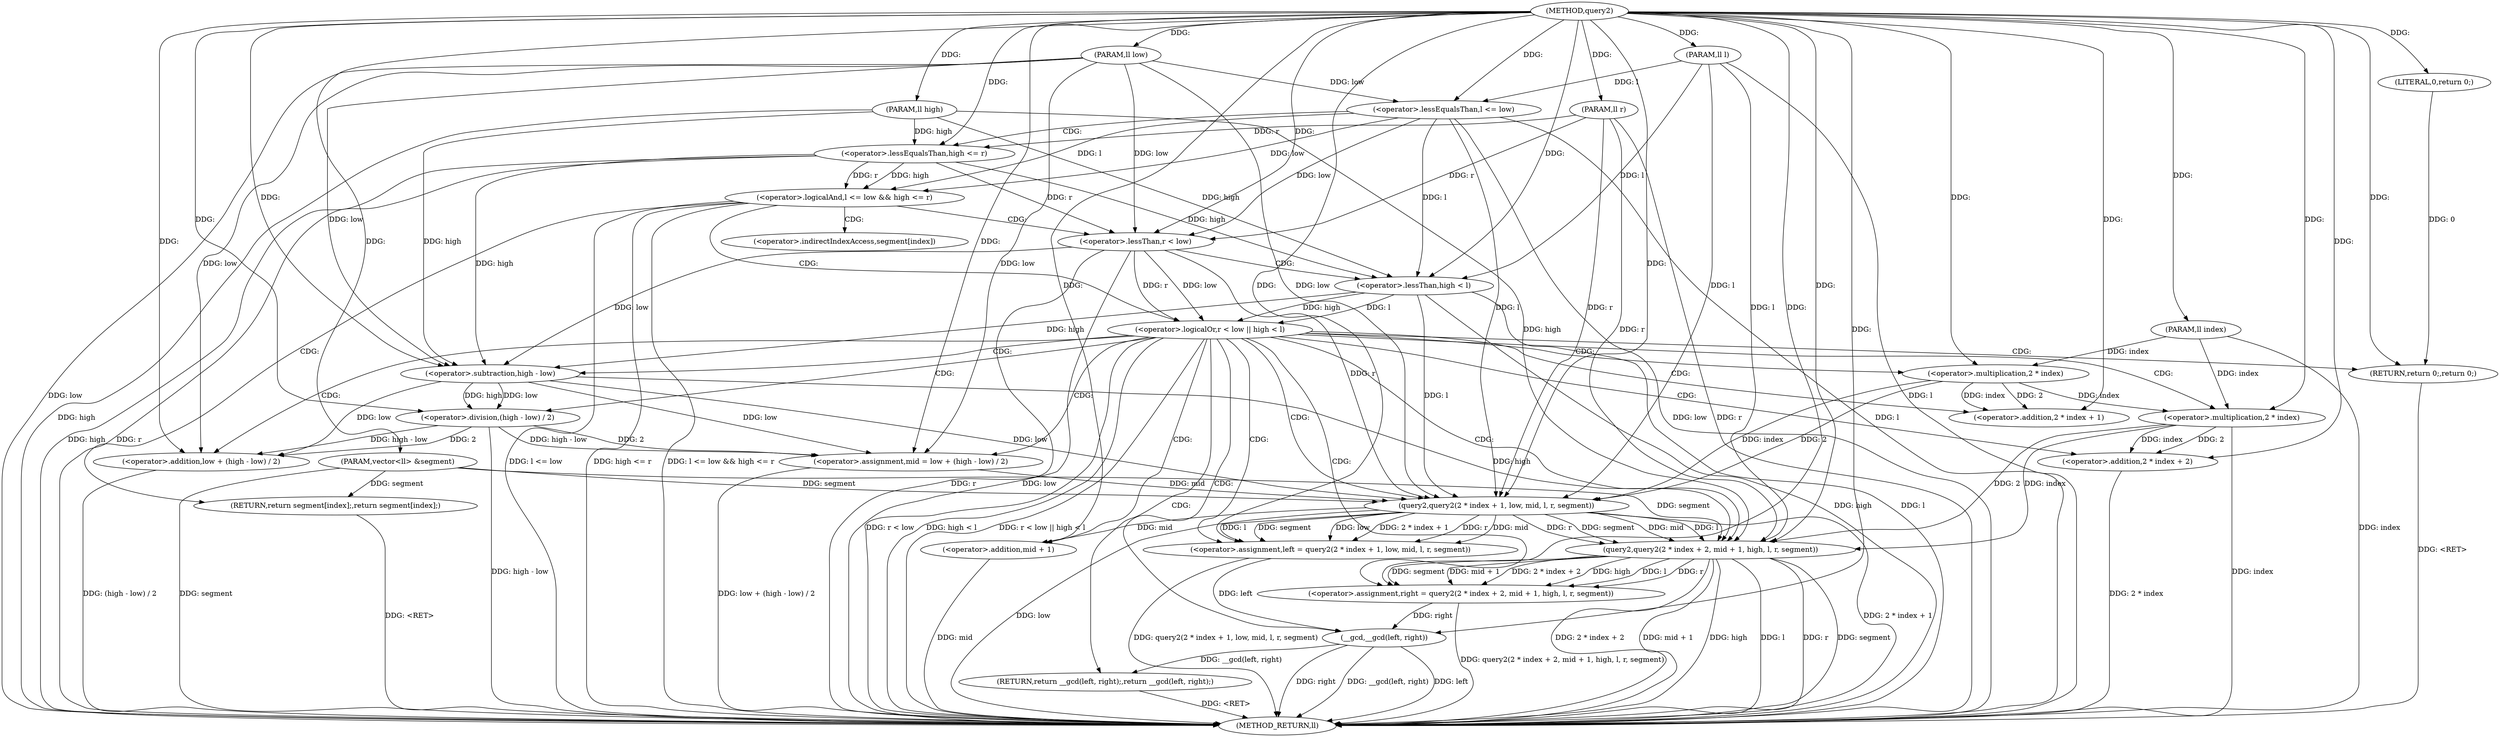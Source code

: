 digraph "query2" {  
"1000547" [label = "(METHOD,query2)" ]
"1000622" [label = "(METHOD_RETURN,ll)" ]
"1000548" [label = "(PARAM,ll index)" ]
"1000549" [label = "(PARAM,ll low)" ]
"1000550" [label = "(PARAM,ll high)" ]
"1000551" [label = "(PARAM,ll l)" ]
"1000552" [label = "(PARAM,ll r)" ]
"1000553" [label = "(PARAM,vector<ll> &segment)" ]
"1000579" [label = "(<operator>.assignment,mid = low + (high - low) / 2)" ]
"1000589" [label = "(<operator>.assignment,left = query2(2 * index + 1, low, mid, l, r, segment))" ]
"1000603" [label = "(<operator>.assignment,right = query2(2 * index + 2, mid + 1, high, l, r, segment))" ]
"1000618" [label = "(RETURN,return __gcd(left, right);,return __gcd(left, right);)" ]
"1000556" [label = "(<operator>.logicalAnd,l <= low && high <= r)" ]
"1000569" [label = "(<operator>.logicalOr,r < low || high < l)" ]
"1000576" [label = "(RETURN,return 0;,return 0;)" ]
"1000619" [label = "(__gcd,__gcd(left, right))" ]
"1000564" [label = "(RETURN,return segment[index];,return segment[index];)" ]
"1000577" [label = "(LITERAL,0,return 0;)" ]
"1000581" [label = "(<operator>.addition,low + (high - low) / 2)" ]
"1000591" [label = "(query2,query2(2 * index + 1, low, mid, l, r, segment))" ]
"1000605" [label = "(query2,query2(2 * index + 2, mid + 1, high, l, r, segment))" ]
"1000557" [label = "(<operator>.lessEqualsThan,l <= low)" ]
"1000560" [label = "(<operator>.lessEqualsThan,high <= r)" ]
"1000570" [label = "(<operator>.lessThan,r < low)" ]
"1000573" [label = "(<operator>.lessThan,high < l)" ]
"1000583" [label = "(<operator>.division,(high - low) / 2)" ]
"1000592" [label = "(<operator>.addition,2 * index + 1)" ]
"1000606" [label = "(<operator>.addition,2 * index + 2)" ]
"1000611" [label = "(<operator>.addition,mid + 1)" ]
"1000584" [label = "(<operator>.subtraction,high - low)" ]
"1000593" [label = "(<operator>.multiplication,2 * index)" ]
"1000607" [label = "(<operator>.multiplication,2 * index)" ]
"1000565" [label = "(<operator>.indirectIndexAccess,segment[index])" ]
  "1000576" -> "1000622"  [ label = "DDG: <RET>"] 
  "1000618" -> "1000622"  [ label = "DDG: <RET>"] 
  "1000548" -> "1000622"  [ label = "DDG: index"] 
  "1000549" -> "1000622"  [ label = "DDG: low"] 
  "1000550" -> "1000622"  [ label = "DDG: high"] 
  "1000551" -> "1000622"  [ label = "DDG: l"] 
  "1000552" -> "1000622"  [ label = "DDG: r"] 
  "1000553" -> "1000622"  [ label = "DDG: segment"] 
  "1000557" -> "1000622"  [ label = "DDG: l"] 
  "1000557" -> "1000622"  [ label = "DDG: low"] 
  "1000556" -> "1000622"  [ label = "DDG: l <= low"] 
  "1000560" -> "1000622"  [ label = "DDG: high"] 
  "1000560" -> "1000622"  [ label = "DDG: r"] 
  "1000556" -> "1000622"  [ label = "DDG: high <= r"] 
  "1000556" -> "1000622"  [ label = "DDG: l <= low && high <= r"] 
  "1000570" -> "1000622"  [ label = "DDG: r"] 
  "1000570" -> "1000622"  [ label = "DDG: low"] 
  "1000569" -> "1000622"  [ label = "DDG: r < low"] 
  "1000573" -> "1000622"  [ label = "DDG: high"] 
  "1000573" -> "1000622"  [ label = "DDG: l"] 
  "1000569" -> "1000622"  [ label = "DDG: high < l"] 
  "1000569" -> "1000622"  [ label = "DDG: r < low || high < l"] 
  "1000583" -> "1000622"  [ label = "DDG: high - low"] 
  "1000581" -> "1000622"  [ label = "DDG: (high - low) / 2"] 
  "1000579" -> "1000622"  [ label = "DDG: low + (high - low) / 2"] 
  "1000591" -> "1000622"  [ label = "DDG: 2 * index + 1"] 
  "1000591" -> "1000622"  [ label = "DDG: low"] 
  "1000589" -> "1000622"  [ label = "DDG: query2(2 * index + 1, low, mid, l, r, segment)"] 
  "1000607" -> "1000622"  [ label = "DDG: index"] 
  "1000606" -> "1000622"  [ label = "DDG: 2 * index"] 
  "1000605" -> "1000622"  [ label = "DDG: 2 * index + 2"] 
  "1000611" -> "1000622"  [ label = "DDG: mid"] 
  "1000605" -> "1000622"  [ label = "DDG: mid + 1"] 
  "1000605" -> "1000622"  [ label = "DDG: high"] 
  "1000605" -> "1000622"  [ label = "DDG: l"] 
  "1000605" -> "1000622"  [ label = "DDG: r"] 
  "1000605" -> "1000622"  [ label = "DDG: segment"] 
  "1000603" -> "1000622"  [ label = "DDG: query2(2 * index + 2, mid + 1, high, l, r, segment)"] 
  "1000619" -> "1000622"  [ label = "DDG: left"] 
  "1000619" -> "1000622"  [ label = "DDG: right"] 
  "1000619" -> "1000622"  [ label = "DDG: __gcd(left, right)"] 
  "1000564" -> "1000622"  [ label = "DDG: <RET>"] 
  "1000547" -> "1000548"  [ label = "DDG: "] 
  "1000547" -> "1000549"  [ label = "DDG: "] 
  "1000547" -> "1000550"  [ label = "DDG: "] 
  "1000547" -> "1000551"  [ label = "DDG: "] 
  "1000547" -> "1000552"  [ label = "DDG: "] 
  "1000547" -> "1000553"  [ label = "DDG: "] 
  "1000584" -> "1000579"  [ label = "DDG: low"] 
  "1000549" -> "1000579"  [ label = "DDG: low"] 
  "1000547" -> "1000579"  [ label = "DDG: "] 
  "1000583" -> "1000579"  [ label = "DDG: high - low"] 
  "1000583" -> "1000579"  [ label = "DDG: 2"] 
  "1000591" -> "1000589"  [ label = "DDG: r"] 
  "1000591" -> "1000589"  [ label = "DDG: mid"] 
  "1000591" -> "1000589"  [ label = "DDG: l"] 
  "1000591" -> "1000589"  [ label = "DDG: segment"] 
  "1000591" -> "1000589"  [ label = "DDG: low"] 
  "1000591" -> "1000589"  [ label = "DDG: 2 * index + 1"] 
  "1000605" -> "1000603"  [ label = "DDG: mid + 1"] 
  "1000605" -> "1000603"  [ label = "DDG: 2 * index + 2"] 
  "1000605" -> "1000603"  [ label = "DDG: high"] 
  "1000605" -> "1000603"  [ label = "DDG: l"] 
  "1000605" -> "1000603"  [ label = "DDG: r"] 
  "1000605" -> "1000603"  [ label = "DDG: segment"] 
  "1000619" -> "1000618"  [ label = "DDG: __gcd(left, right)"] 
  "1000577" -> "1000576"  [ label = "DDG: 0"] 
  "1000547" -> "1000576"  [ label = "DDG: "] 
  "1000547" -> "1000589"  [ label = "DDG: "] 
  "1000547" -> "1000603"  [ label = "DDG: "] 
  "1000557" -> "1000556"  [ label = "DDG: l"] 
  "1000557" -> "1000556"  [ label = "DDG: low"] 
  "1000560" -> "1000556"  [ label = "DDG: high"] 
  "1000560" -> "1000556"  [ label = "DDG: r"] 
  "1000553" -> "1000564"  [ label = "DDG: segment"] 
  "1000570" -> "1000569"  [ label = "DDG: r"] 
  "1000570" -> "1000569"  [ label = "DDG: low"] 
  "1000573" -> "1000569"  [ label = "DDG: l"] 
  "1000573" -> "1000569"  [ label = "DDG: high"] 
  "1000547" -> "1000577"  [ label = "DDG: "] 
  "1000584" -> "1000581"  [ label = "DDG: low"] 
  "1000549" -> "1000581"  [ label = "DDG: low"] 
  "1000547" -> "1000581"  [ label = "DDG: "] 
  "1000583" -> "1000581"  [ label = "DDG: high - low"] 
  "1000583" -> "1000581"  [ label = "DDG: 2"] 
  "1000547" -> "1000591"  [ label = "DDG: "] 
  "1000593" -> "1000591"  [ label = "DDG: index"] 
  "1000593" -> "1000591"  [ label = "DDG: 2"] 
  "1000570" -> "1000591"  [ label = "DDG: r"] 
  "1000552" -> "1000591"  [ label = "DDG: r"] 
  "1000579" -> "1000591"  [ label = "DDG: mid"] 
  "1000557" -> "1000591"  [ label = "DDG: l"] 
  "1000573" -> "1000591"  [ label = "DDG: l"] 
  "1000551" -> "1000591"  [ label = "DDG: l"] 
  "1000553" -> "1000591"  [ label = "DDG: segment"] 
  "1000549" -> "1000591"  [ label = "DDG: low"] 
  "1000584" -> "1000591"  [ label = "DDG: low"] 
  "1000607" -> "1000605"  [ label = "DDG: index"] 
  "1000607" -> "1000605"  [ label = "DDG: 2"] 
  "1000547" -> "1000605"  [ label = "DDG: "] 
  "1000591" -> "1000605"  [ label = "DDG: mid"] 
  "1000584" -> "1000605"  [ label = "DDG: high"] 
  "1000550" -> "1000605"  [ label = "DDG: high"] 
  "1000591" -> "1000605"  [ label = "DDG: l"] 
  "1000551" -> "1000605"  [ label = "DDG: l"] 
  "1000591" -> "1000605"  [ label = "DDG: r"] 
  "1000552" -> "1000605"  [ label = "DDG: r"] 
  "1000591" -> "1000605"  [ label = "DDG: segment"] 
  "1000553" -> "1000605"  [ label = "DDG: segment"] 
  "1000589" -> "1000619"  [ label = "DDG: left"] 
  "1000547" -> "1000619"  [ label = "DDG: "] 
  "1000603" -> "1000619"  [ label = "DDG: right"] 
  "1000551" -> "1000557"  [ label = "DDG: l"] 
  "1000547" -> "1000557"  [ label = "DDG: "] 
  "1000549" -> "1000557"  [ label = "DDG: low"] 
  "1000550" -> "1000560"  [ label = "DDG: high"] 
  "1000547" -> "1000560"  [ label = "DDG: "] 
  "1000552" -> "1000560"  [ label = "DDG: r"] 
  "1000560" -> "1000570"  [ label = "DDG: r"] 
  "1000552" -> "1000570"  [ label = "DDG: r"] 
  "1000547" -> "1000570"  [ label = "DDG: "] 
  "1000557" -> "1000570"  [ label = "DDG: low"] 
  "1000549" -> "1000570"  [ label = "DDG: low"] 
  "1000560" -> "1000573"  [ label = "DDG: high"] 
  "1000550" -> "1000573"  [ label = "DDG: high"] 
  "1000547" -> "1000573"  [ label = "DDG: "] 
  "1000557" -> "1000573"  [ label = "DDG: l"] 
  "1000551" -> "1000573"  [ label = "DDG: l"] 
  "1000584" -> "1000583"  [ label = "DDG: high"] 
  "1000584" -> "1000583"  [ label = "DDG: low"] 
  "1000547" -> "1000583"  [ label = "DDG: "] 
  "1000593" -> "1000592"  [ label = "DDG: index"] 
  "1000593" -> "1000592"  [ label = "DDG: 2"] 
  "1000547" -> "1000592"  [ label = "DDG: "] 
  "1000607" -> "1000606"  [ label = "DDG: index"] 
  "1000607" -> "1000606"  [ label = "DDG: 2"] 
  "1000547" -> "1000606"  [ label = "DDG: "] 
  "1000591" -> "1000611"  [ label = "DDG: mid"] 
  "1000547" -> "1000611"  [ label = "DDG: "] 
  "1000560" -> "1000584"  [ label = "DDG: high"] 
  "1000573" -> "1000584"  [ label = "DDG: high"] 
  "1000550" -> "1000584"  [ label = "DDG: high"] 
  "1000547" -> "1000584"  [ label = "DDG: "] 
  "1000570" -> "1000584"  [ label = "DDG: low"] 
  "1000549" -> "1000584"  [ label = "DDG: low"] 
  "1000547" -> "1000593"  [ label = "DDG: "] 
  "1000548" -> "1000593"  [ label = "DDG: index"] 
  "1000547" -> "1000607"  [ label = "DDG: "] 
  "1000593" -> "1000607"  [ label = "DDG: index"] 
  "1000548" -> "1000607"  [ label = "DDG: index"] 
  "1000556" -> "1000564"  [ label = "CDG: "] 
  "1000556" -> "1000570"  [ label = "CDG: "] 
  "1000556" -> "1000565"  [ label = "CDG: "] 
  "1000556" -> "1000569"  [ label = "CDG: "] 
  "1000569" -> "1000619"  [ label = "CDG: "] 
  "1000569" -> "1000579"  [ label = "CDG: "] 
  "1000569" -> "1000584"  [ label = "CDG: "] 
  "1000569" -> "1000611"  [ label = "CDG: "] 
  "1000569" -> "1000607"  [ label = "CDG: "] 
  "1000569" -> "1000576"  [ label = "CDG: "] 
  "1000569" -> "1000593"  [ label = "CDG: "] 
  "1000569" -> "1000618"  [ label = "CDG: "] 
  "1000569" -> "1000592"  [ label = "CDG: "] 
  "1000569" -> "1000581"  [ label = "CDG: "] 
  "1000569" -> "1000603"  [ label = "CDG: "] 
  "1000569" -> "1000605"  [ label = "CDG: "] 
  "1000569" -> "1000606"  [ label = "CDG: "] 
  "1000569" -> "1000589"  [ label = "CDG: "] 
  "1000569" -> "1000583"  [ label = "CDG: "] 
  "1000569" -> "1000591"  [ label = "CDG: "] 
  "1000557" -> "1000560"  [ label = "CDG: "] 
  "1000570" -> "1000573"  [ label = "CDG: "] 
}
